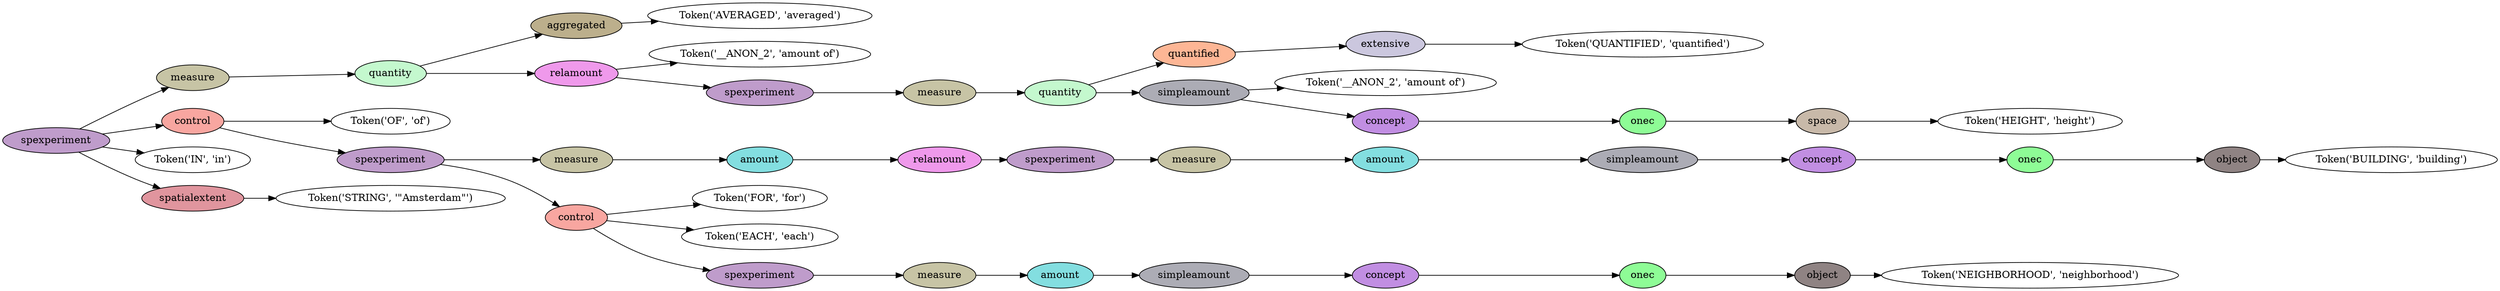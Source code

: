 digraph G {
rankdir=LR;
0 [label="Token('AVERAGED', 'averaged')"];
1 [fillcolor="#bcaf8c", label=aggregated, style=filled];
1 -> 0;
2 [label="Token('__ANON_2', 'amount of')"];
3 [label="Token('QUANTIFIED', 'quantified')"];
4 [fillcolor="#cbc7de", label=extensive, style=filled];
4 -> 3;
5 [fillcolor="#fdb695", label=quantified, style=filled];
5 -> 4;
6 [label="Token('__ANON_2', 'amount of')"];
7 [label="Token('HEIGHT', 'height')"];
8 [fillcolor="#c8b9a9", label=space, style=filled];
8 -> 7;
9 [fillcolor="#8efc96", label=onec, style=filled];
9 -> 8;
10 [fillcolor="#c18ee2", label=concept, style=filled];
10 -> 9;
11 [fillcolor="#acacb5", label=simpleamount, style=filled];
11 -> 6;
11 -> 10;
12 [fillcolor="#c4f8ce", label=quantity, style=filled];
12 -> 5;
12 -> 11;
13 [fillcolor="#c7c4a5", label=measure, style=filled];
13 -> 12;
14 [fillcolor="#bf9ccb", label=spexperiment, style=filled];
14 -> 13;
15 [fillcolor="#ef99eb", label=relamount, style=filled];
15 -> 2;
15 -> 14;
16 [fillcolor="#c4f8ce", label=quantity, style=filled];
16 -> 1;
16 -> 15;
17 [fillcolor="#c7c4a5", label=measure, style=filled];
17 -> 16;
18 [label="Token('OF', 'of')"];
19 [label="Token('BUILDING', 'building')"];
20 [fillcolor="#8f8383", label=object, style=filled];
20 -> 19;
21 [fillcolor="#8efc96", label=onec, style=filled];
21 -> 20;
22 [fillcolor="#c18ee2", label=concept, style=filled];
22 -> 21;
23 [fillcolor="#acacb5", label=simpleamount, style=filled];
23 -> 22;
24 [fillcolor="#83dee0", label=amount, style=filled];
24 -> 23;
25 [fillcolor="#c7c4a5", label=measure, style=filled];
25 -> 24;
26 [fillcolor="#bf9ccb", label=spexperiment, style=filled];
26 -> 25;
27 [fillcolor="#ef99eb", label=relamount, style=filled];
27 -> 26;
28 [fillcolor="#83dee0", label=amount, style=filled];
28 -> 27;
29 [fillcolor="#c7c4a5", label=measure, style=filled];
29 -> 28;
30 [label="Token('FOR', 'for')"];
31 [label="Token('EACH', 'each')"];
32 [label="Token('NEIGHBORHOOD', 'neighborhood')"];
33 [fillcolor="#8f8383", label=object, style=filled];
33 -> 32;
34 [fillcolor="#8efc96", label=onec, style=filled];
34 -> 33;
35 [fillcolor="#c18ee2", label=concept, style=filled];
35 -> 34;
36 [fillcolor="#acacb5", label=simpleamount, style=filled];
36 -> 35;
37 [fillcolor="#83dee0", label=amount, style=filled];
37 -> 36;
38 [fillcolor="#c7c4a5", label=measure, style=filled];
38 -> 37;
39 [fillcolor="#bf9ccb", label=spexperiment, style=filled];
39 -> 38;
40 [fillcolor="#f8a6a0", label=control, style=filled];
40 -> 30;
40 -> 31;
40 -> 39;
41 [fillcolor="#bf9ccb", label=spexperiment, style=filled];
41 -> 29;
41 -> 40;
42 [fillcolor="#f8a6a0", label=control, style=filled];
42 -> 18;
42 -> 41;
43 [label="Token('IN', 'in')"];
44 [label="Token('STRING', '\"Amsterdam\"')"];
45 [fillcolor="#e0959e", label=spatialextent, style=filled];
45 -> 44;
46 [fillcolor="#bf9ccb", label=spexperiment, style=filled];
46 -> 17;
46 -> 42;
46 -> 43;
46 -> 45;
}
